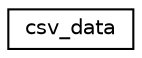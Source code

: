 digraph G
{
  edge [fontname="Helvetica",fontsize="10",labelfontname="Helvetica",labelfontsize="10"];
  node [fontname="Helvetica",fontsize="10",shape=record];
  rankdir="LR";
  Node1 [label="csv_data",height=0.2,width=0.4,color="black", fillcolor="white", style="filled",URL="$structcsv__data.html"];
}
